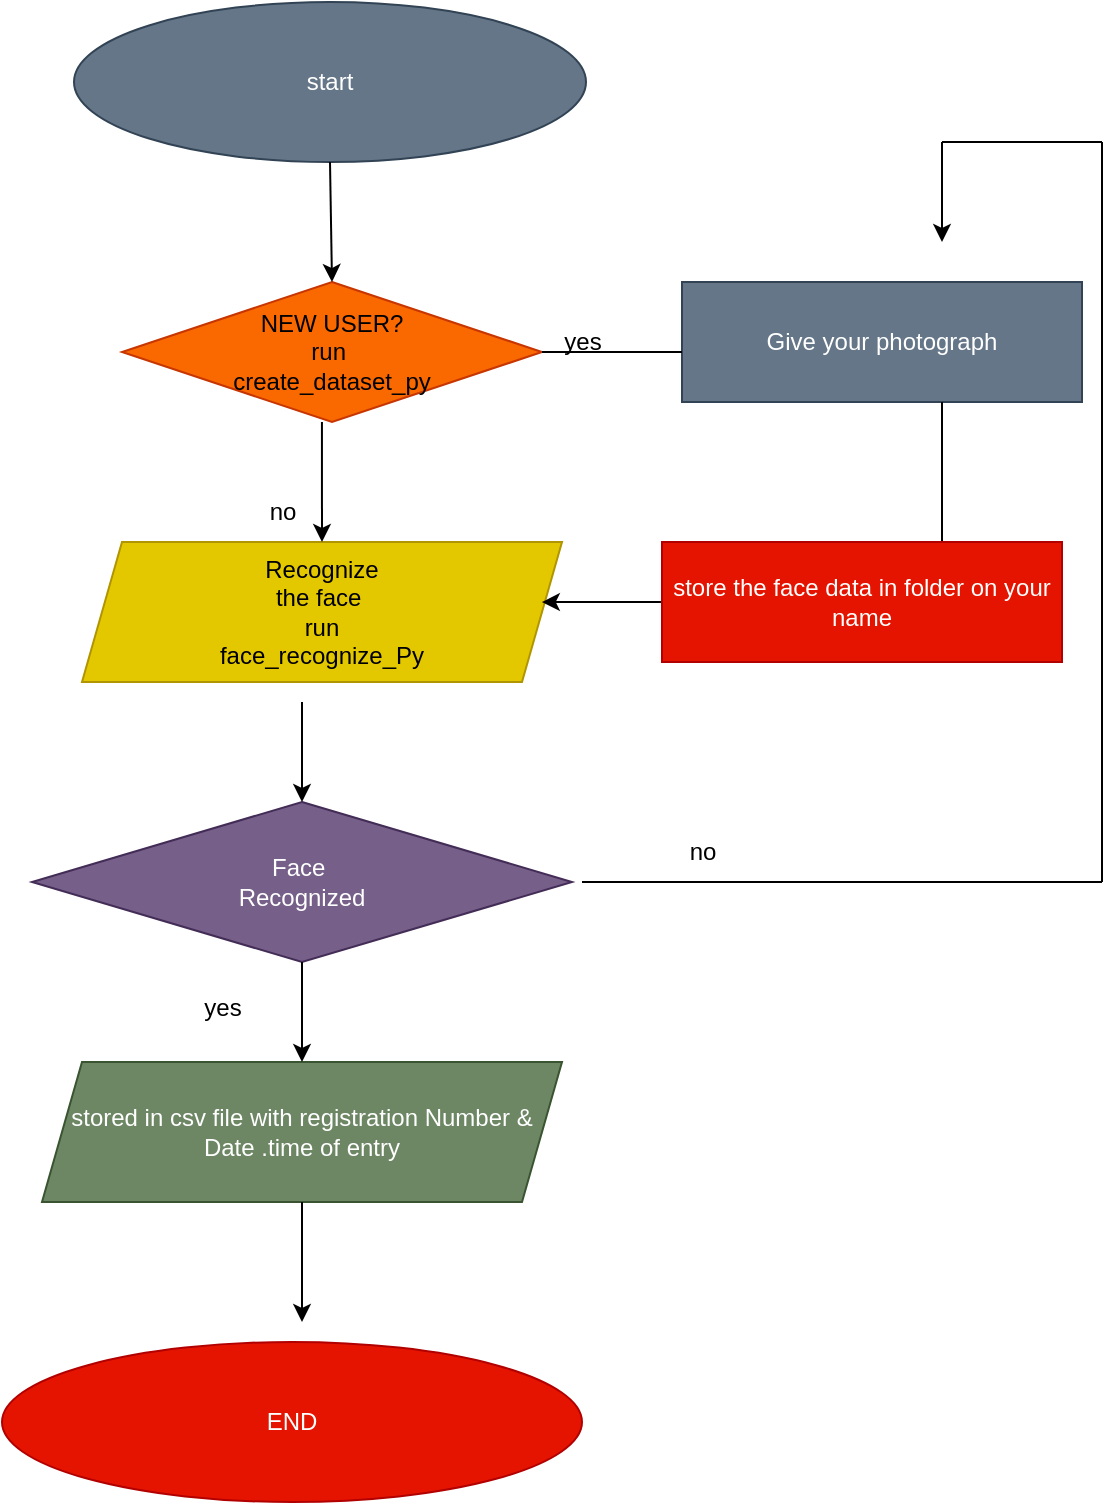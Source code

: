 <mxfile version="28.0.7">
  <diagram id="-bhcayAAoxuljZCtA-Uk" name="Page-3">
    <mxGraphModel dx="786" dy="451" grid="1" gridSize="10" guides="1" tooltips="1" connect="1" arrows="1" fold="1" page="1" pageScale="1" pageWidth="827" pageHeight="1169" math="0" shadow="0">
      <root>
        <mxCell id="0" />
        <mxCell id="1" parent="0" />
        <mxCell id="KRTdItlhtt4vXNcbBSiI-1" value="start" style="ellipse;whiteSpace=wrap;html=1;fillColor=#647687;fontColor=#ffffff;strokeColor=#314354;" parent="1" vertex="1">
          <mxGeometry x="286" y="10" width="256" height="80" as="geometry" />
        </mxCell>
        <mxCell id="KRTdItlhtt4vXNcbBSiI-2" value="NEW USER?&lt;div&gt;run&amp;nbsp;&lt;/div&gt;&lt;div&gt;create_dataset_py&lt;/div&gt;" style="rhombus;whiteSpace=wrap;html=1;fillColor=#fa6800;fontColor=#000000;strokeColor=#C73500;" parent="1" vertex="1">
          <mxGeometry x="310" y="150" width="210" height="70" as="geometry" />
        </mxCell>
        <mxCell id="KRTdItlhtt4vXNcbBSiI-3" value="Recognize&lt;div&gt;the face&amp;nbsp;&lt;/div&gt;&lt;div&gt;run&lt;/div&gt;&lt;div&gt;face_recognize_Py&lt;/div&gt;" style="shape=parallelogram;perimeter=parallelogramPerimeter;whiteSpace=wrap;html=1;fixedSize=1;fillColor=#e3c800;fontColor=#000000;strokeColor=#B09500;" parent="1" vertex="1">
          <mxGeometry x="290" y="280" width="240" height="70" as="geometry" />
        </mxCell>
        <mxCell id="KRTdItlhtt4vXNcbBSiI-4" value="Face&amp;nbsp;&lt;div&gt;Recognized&lt;/div&gt;" style="rhombus;whiteSpace=wrap;html=1;fillColor=#76608a;fontColor=#ffffff;strokeColor=#432D57;" parent="1" vertex="1">
          <mxGeometry x="265" y="410" width="270" height="80" as="geometry" />
        </mxCell>
        <mxCell id="KRTdItlhtt4vXNcbBSiI-5" value="stored in csv file with registration Number &amp;amp; Date .time of entry" style="shape=parallelogram;perimeter=parallelogramPerimeter;whiteSpace=wrap;html=1;fixedSize=1;fillColor=#6d8764;fontColor=#ffffff;strokeColor=#3A5431;" parent="1" vertex="1">
          <mxGeometry x="270" y="540" width="260" height="70" as="geometry" />
        </mxCell>
        <mxCell id="KRTdItlhtt4vXNcbBSiI-6" value="END" style="ellipse;whiteSpace=wrap;html=1;fillColor=#e51400;fontColor=#ffffff;strokeColor=#B20000;" parent="1" vertex="1">
          <mxGeometry x="250" y="680" width="290" height="80" as="geometry" />
        </mxCell>
        <mxCell id="KRTdItlhtt4vXNcbBSiI-7" value="Give your photograph" style="rounded=0;whiteSpace=wrap;html=1;fillColor=#647687;fontColor=#ffffff;strokeColor=#314354;" parent="1" vertex="1">
          <mxGeometry x="590" y="150" width="200" height="60" as="geometry" />
        </mxCell>
        <mxCell id="KRTdItlhtt4vXNcbBSiI-9" value="" style="endArrow=classic;html=1;rounded=0;exitX=0.5;exitY=1;exitDx=0;exitDy=0;entryX=0.5;entryY=0;entryDx=0;entryDy=0;" parent="1" source="KRTdItlhtt4vXNcbBSiI-1" target="KRTdItlhtt4vXNcbBSiI-2" edge="1">
          <mxGeometry width="50" height="50" relative="1" as="geometry">
            <mxPoint x="410" y="100" as="sourcePoint" />
            <mxPoint x="414" y="140" as="targetPoint" />
          </mxGeometry>
        </mxCell>
        <mxCell id="KRTdItlhtt4vXNcbBSiI-10" value="" style="endArrow=classic;html=1;rounded=0;exitX=0.476;exitY=1;exitDx=0;exitDy=0;exitPerimeter=0;entryX=0.5;entryY=0;entryDx=0;entryDy=0;entryPerimeter=0;" parent="1" source="KRTdItlhtt4vXNcbBSiI-2" target="KRTdItlhtt4vXNcbBSiI-3" edge="1">
          <mxGeometry width="50" height="50" relative="1" as="geometry">
            <mxPoint x="460" y="290" as="sourcePoint" />
            <mxPoint x="510" y="240" as="targetPoint" />
          </mxGeometry>
        </mxCell>
        <mxCell id="KRTdItlhtt4vXNcbBSiI-11" value="" style="endArrow=classic;html=1;rounded=0;" parent="1" edge="1">
          <mxGeometry width="50" height="50" relative="1" as="geometry">
            <mxPoint x="400" y="360" as="sourcePoint" />
            <mxPoint x="400" y="410" as="targetPoint" />
          </mxGeometry>
        </mxCell>
        <mxCell id="KRTdItlhtt4vXNcbBSiI-12" value="" style="endArrow=classic;html=1;rounded=0;exitX=0.5;exitY=1;exitDx=0;exitDy=0;exitPerimeter=0;entryX=0.5;entryY=0;entryDx=0;entryDy=0;" parent="1" target="KRTdItlhtt4vXNcbBSiI-5" edge="1">
          <mxGeometry width="50" height="50" relative="1" as="geometry">
            <mxPoint x="400" y="510" as="sourcePoint" />
            <mxPoint x="390" y="540" as="targetPoint" />
            <Array as="points">
              <mxPoint x="400" y="490" />
            </Array>
          </mxGeometry>
        </mxCell>
        <mxCell id="KRTdItlhtt4vXNcbBSiI-13" value="" style="endArrow=classic;html=1;rounded=0;exitX=0.5;exitY=1;exitDx=0;exitDy=0;exitPerimeter=0;" parent="1" source="KRTdItlhtt4vXNcbBSiI-5" edge="1">
          <mxGeometry width="50" height="50" relative="1" as="geometry">
            <mxPoint x="410" y="660" as="sourcePoint" />
            <mxPoint x="400" y="670" as="targetPoint" />
          </mxGeometry>
        </mxCell>
        <mxCell id="KRTdItlhtt4vXNcbBSiI-18" value="" style="endArrow=none;html=1;rounded=0;" parent="1" edge="1">
          <mxGeometry width="50" height="50" relative="1" as="geometry">
            <mxPoint x="540" y="450" as="sourcePoint" />
            <mxPoint x="800" y="450" as="targetPoint" />
          </mxGeometry>
        </mxCell>
        <mxCell id="KRTdItlhtt4vXNcbBSiI-19" value="" style="endArrow=none;html=1;rounded=0;" parent="1" edge="1">
          <mxGeometry width="50" height="50" relative="1" as="geometry">
            <mxPoint x="800" y="80" as="sourcePoint" />
            <mxPoint x="800" y="450" as="targetPoint" />
          </mxGeometry>
        </mxCell>
        <mxCell id="KRTdItlhtt4vXNcbBSiI-20" value="" style="endArrow=none;html=1;rounded=0;" parent="1" edge="1">
          <mxGeometry width="50" height="50" relative="1" as="geometry">
            <mxPoint x="720" y="80" as="sourcePoint" />
            <mxPoint x="800" y="80" as="targetPoint" />
          </mxGeometry>
        </mxCell>
        <mxCell id="KRTdItlhtt4vXNcbBSiI-21" value="" style="endArrow=classic;html=1;rounded=0;" parent="1" edge="1">
          <mxGeometry width="50" height="50" relative="1" as="geometry">
            <mxPoint x="720" y="80" as="sourcePoint" />
            <mxPoint x="720" y="130" as="targetPoint" />
          </mxGeometry>
        </mxCell>
        <mxCell id="KRTdItlhtt4vXNcbBSiI-22" value="" style="endArrow=none;html=1;rounded=0;exitX=0.65;exitY=0;exitDx=0;exitDy=0;exitPerimeter=0;" parent="1" edge="1">
          <mxGeometry width="50" height="50" relative="1" as="geometry">
            <mxPoint x="720" y="280" as="sourcePoint" />
            <mxPoint x="720" y="220" as="targetPoint" />
            <Array as="points">
              <mxPoint x="720" y="250" />
              <mxPoint x="720" y="210" />
            </Array>
          </mxGeometry>
        </mxCell>
        <mxCell id="KRTdItlhtt4vXNcbBSiI-23" value="" style="endArrow=classic;html=1;rounded=0;exitX=0;exitY=0.5;exitDx=0;exitDy=0;exitPerimeter=0;entryX=0.958;entryY=0.429;entryDx=0;entryDy=0;entryPerimeter=0;" parent="1" target="KRTdItlhtt4vXNcbBSiI-3" edge="1">
          <mxGeometry width="50" height="50" relative="1" as="geometry">
            <mxPoint x="590" y="310" as="sourcePoint" />
            <mxPoint x="530" y="310" as="targetPoint" />
          </mxGeometry>
        </mxCell>
        <mxCell id="KRTdItlhtt4vXNcbBSiI-24" value="" style="endArrow=none;html=1;rounded=0;" parent="1" edge="1">
          <mxGeometry width="50" height="50" relative="1" as="geometry">
            <mxPoint x="520" y="185" as="sourcePoint" />
            <mxPoint x="590" y="185" as="targetPoint" />
          </mxGeometry>
        </mxCell>
        <mxCell id="KRTdItlhtt4vXNcbBSiI-25" value="store the face data in folder on your name" style="rounded=0;whiteSpace=wrap;html=1;fillColor=#e51400;fontColor=#ffffff;strokeColor=#B20000;" parent="1" vertex="1">
          <mxGeometry x="580" y="280" width="200" height="60" as="geometry" />
        </mxCell>
        <mxCell id="KRTdItlhtt4vXNcbBSiI-26" value="yes" style="text;html=1;align=center;verticalAlign=middle;resizable=0;points=[];autosize=1;strokeColor=none;fillColor=none;" parent="1" vertex="1">
          <mxGeometry x="520" y="165" width="40" height="30" as="geometry" />
        </mxCell>
        <mxCell id="KRTdItlhtt4vXNcbBSiI-27" value="no" style="text;html=1;align=center;verticalAlign=middle;resizable=0;points=[];autosize=1;strokeColor=none;fillColor=none;" parent="1" vertex="1">
          <mxGeometry x="370" y="250" width="40" height="30" as="geometry" />
        </mxCell>
        <mxCell id="KRTdItlhtt4vXNcbBSiI-28" value="yes" style="text;html=1;align=center;verticalAlign=middle;resizable=0;points=[];autosize=1;strokeColor=none;fillColor=none;" parent="1" vertex="1">
          <mxGeometry x="340" y="498" width="40" height="30" as="geometry" />
        </mxCell>
        <mxCell id="KRTdItlhtt4vXNcbBSiI-29" value="no" style="text;html=1;align=center;verticalAlign=middle;resizable=0;points=[];autosize=1;strokeColor=none;fillColor=none;" parent="1" vertex="1">
          <mxGeometry x="580" y="420" width="40" height="30" as="geometry" />
        </mxCell>
      </root>
    </mxGraphModel>
  </diagram>
</mxfile>
